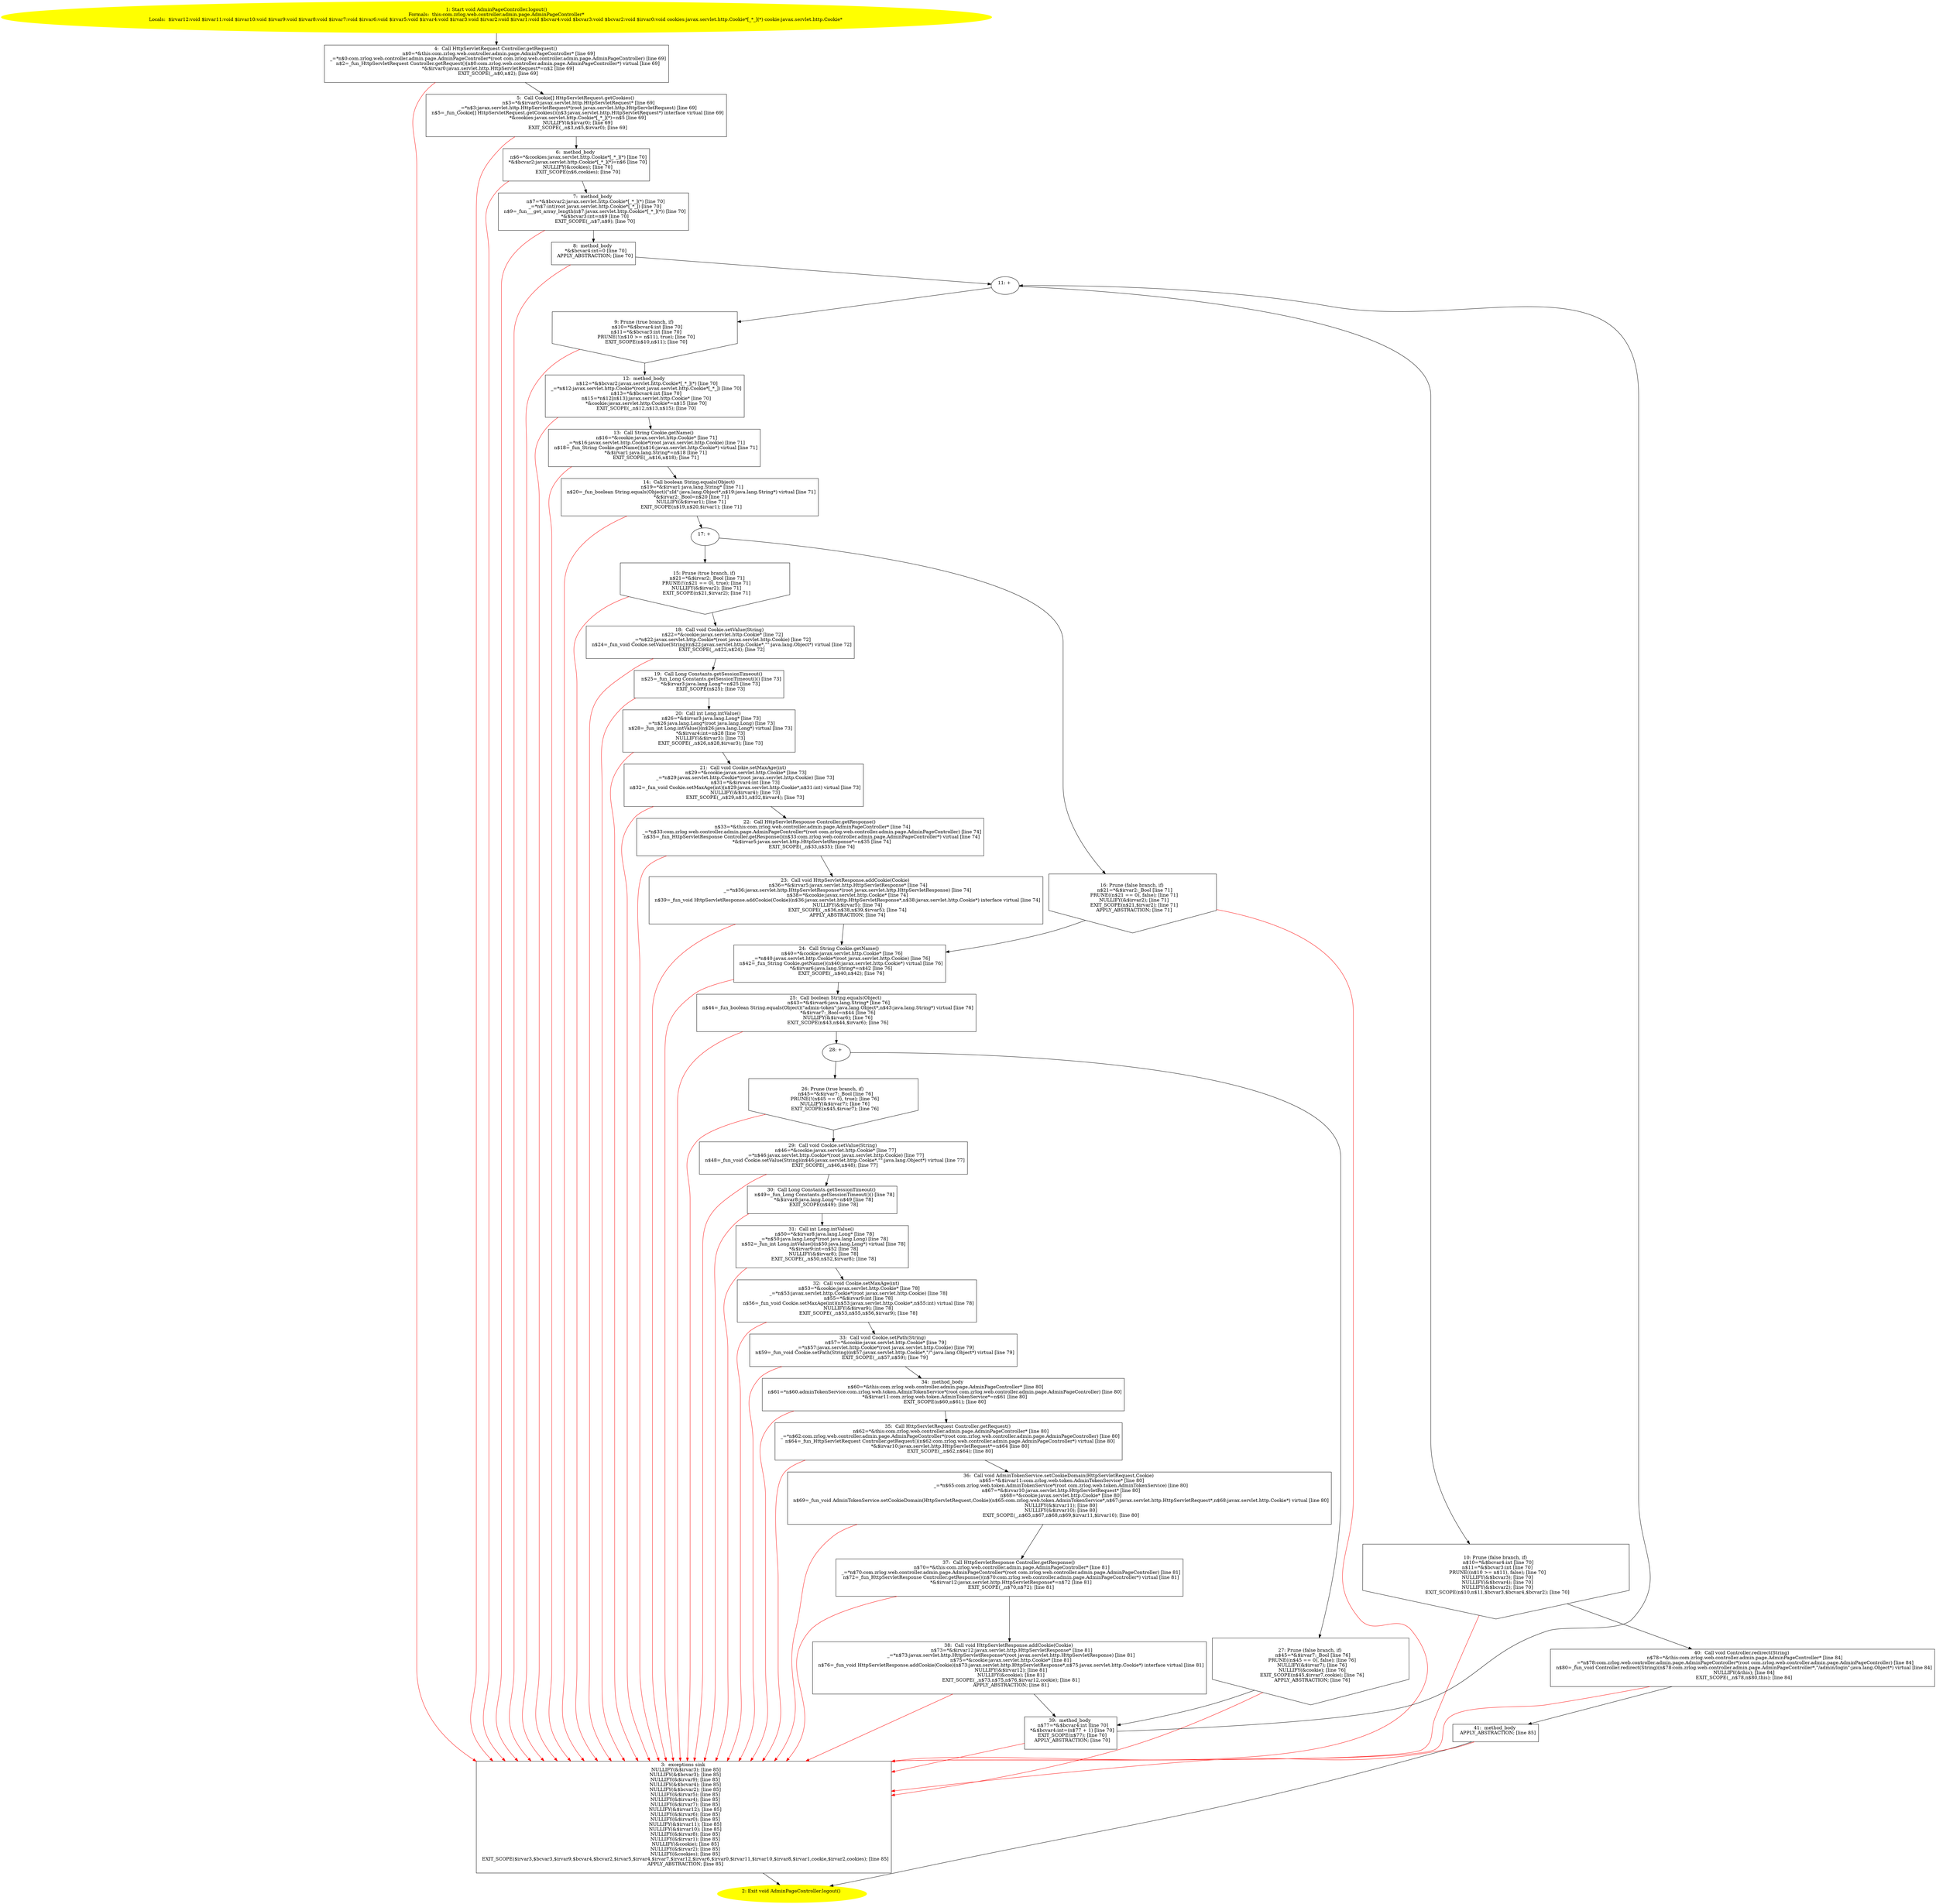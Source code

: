 /* @generated */
digraph cfg {
"com.zrlog.web.controller.admin.page.AdminPageController.logout():void.450001c1cfa737287d396f30a96ca02d_1" [label="1: Start void AdminPageController.logout()\nFormals:  this:com.zrlog.web.controller.admin.page.AdminPageController*\nLocals:  $irvar12:void $irvar11:void $irvar10:void $irvar9:void $irvar8:void $irvar7:void $irvar6:void $irvar5:void $irvar4:void $irvar3:void $irvar2:void $irvar1:void $bcvar4:void $bcvar3:void $bcvar2:void $irvar0:void cookies:javax.servlet.http.Cookie*[_*_](*) cookie:javax.servlet.http.Cookie* \n  " color=yellow style=filled]
	

	 "com.zrlog.web.controller.admin.page.AdminPageController.logout():void.450001c1cfa737287d396f30a96ca02d_1" -> "com.zrlog.web.controller.admin.page.AdminPageController.logout():void.450001c1cfa737287d396f30a96ca02d_4" ;
"com.zrlog.web.controller.admin.page.AdminPageController.logout():void.450001c1cfa737287d396f30a96ca02d_2" [label="2: Exit void AdminPageController.logout() \n  " color=yellow style=filled]
	

"com.zrlog.web.controller.admin.page.AdminPageController.logout():void.450001c1cfa737287d396f30a96ca02d_3" [label="3:  exceptions sink \n   NULLIFY(&$irvar3); [line 85]\n  NULLIFY(&$bcvar3); [line 85]\n  NULLIFY(&$irvar9); [line 85]\n  NULLIFY(&$bcvar4); [line 85]\n  NULLIFY(&$bcvar2); [line 85]\n  NULLIFY(&$irvar5); [line 85]\n  NULLIFY(&$irvar4); [line 85]\n  NULLIFY(&$irvar7); [line 85]\n  NULLIFY(&$irvar12); [line 85]\n  NULLIFY(&$irvar6); [line 85]\n  NULLIFY(&$irvar0); [line 85]\n  NULLIFY(&$irvar11); [line 85]\n  NULLIFY(&$irvar10); [line 85]\n  NULLIFY(&$irvar8); [line 85]\n  NULLIFY(&$irvar1); [line 85]\n  NULLIFY(&cookie); [line 85]\n  NULLIFY(&$irvar2); [line 85]\n  NULLIFY(&cookies); [line 85]\n  EXIT_SCOPE($irvar3,$bcvar3,$irvar9,$bcvar4,$bcvar2,$irvar5,$irvar4,$irvar7,$irvar12,$irvar6,$irvar0,$irvar11,$irvar10,$irvar8,$irvar1,cookie,$irvar2,cookies); [line 85]\n  APPLY_ABSTRACTION; [line 85]\n " shape="box"]
	

	 "com.zrlog.web.controller.admin.page.AdminPageController.logout():void.450001c1cfa737287d396f30a96ca02d_3" -> "com.zrlog.web.controller.admin.page.AdminPageController.logout():void.450001c1cfa737287d396f30a96ca02d_2" ;
"com.zrlog.web.controller.admin.page.AdminPageController.logout():void.450001c1cfa737287d396f30a96ca02d_4" [label="4:  Call HttpServletRequest Controller.getRequest() \n   n$0=*&this:com.zrlog.web.controller.admin.page.AdminPageController* [line 69]\n  _=*n$0:com.zrlog.web.controller.admin.page.AdminPageController*(root com.zrlog.web.controller.admin.page.AdminPageController) [line 69]\n  n$2=_fun_HttpServletRequest Controller.getRequest()(n$0:com.zrlog.web.controller.admin.page.AdminPageController*) virtual [line 69]\n  *&$irvar0:javax.servlet.http.HttpServletRequest*=n$2 [line 69]\n  EXIT_SCOPE(_,n$0,n$2); [line 69]\n " shape="box"]
	

	 "com.zrlog.web.controller.admin.page.AdminPageController.logout():void.450001c1cfa737287d396f30a96ca02d_4" -> "com.zrlog.web.controller.admin.page.AdminPageController.logout():void.450001c1cfa737287d396f30a96ca02d_5" ;
	 "com.zrlog.web.controller.admin.page.AdminPageController.logout():void.450001c1cfa737287d396f30a96ca02d_4" -> "com.zrlog.web.controller.admin.page.AdminPageController.logout():void.450001c1cfa737287d396f30a96ca02d_3" [color="red" ];
"com.zrlog.web.controller.admin.page.AdminPageController.logout():void.450001c1cfa737287d396f30a96ca02d_5" [label="5:  Call Cookie[] HttpServletRequest.getCookies() \n   n$3=*&$irvar0:javax.servlet.http.HttpServletRequest* [line 69]\n  _=*n$3:javax.servlet.http.HttpServletRequest*(root javax.servlet.http.HttpServletRequest) [line 69]\n  n$5=_fun_Cookie[] HttpServletRequest.getCookies()(n$3:javax.servlet.http.HttpServletRequest*) interface virtual [line 69]\n  *&cookies:javax.servlet.http.Cookie*[_*_](*)=n$5 [line 69]\n  NULLIFY(&$irvar0); [line 69]\n  EXIT_SCOPE(_,n$3,n$5,$irvar0); [line 69]\n " shape="box"]
	

	 "com.zrlog.web.controller.admin.page.AdminPageController.logout():void.450001c1cfa737287d396f30a96ca02d_5" -> "com.zrlog.web.controller.admin.page.AdminPageController.logout():void.450001c1cfa737287d396f30a96ca02d_6" ;
	 "com.zrlog.web.controller.admin.page.AdminPageController.logout():void.450001c1cfa737287d396f30a96ca02d_5" -> "com.zrlog.web.controller.admin.page.AdminPageController.logout():void.450001c1cfa737287d396f30a96ca02d_3" [color="red" ];
"com.zrlog.web.controller.admin.page.AdminPageController.logout():void.450001c1cfa737287d396f30a96ca02d_6" [label="6:  method_body \n   n$6=*&cookies:javax.servlet.http.Cookie*[_*_](*) [line 70]\n  *&$bcvar2:javax.servlet.http.Cookie*[_*_](*)=n$6 [line 70]\n  NULLIFY(&cookies); [line 70]\n  EXIT_SCOPE(n$6,cookies); [line 70]\n " shape="box"]
	

	 "com.zrlog.web.controller.admin.page.AdminPageController.logout():void.450001c1cfa737287d396f30a96ca02d_6" -> "com.zrlog.web.controller.admin.page.AdminPageController.logout():void.450001c1cfa737287d396f30a96ca02d_7" ;
	 "com.zrlog.web.controller.admin.page.AdminPageController.logout():void.450001c1cfa737287d396f30a96ca02d_6" -> "com.zrlog.web.controller.admin.page.AdminPageController.logout():void.450001c1cfa737287d396f30a96ca02d_3" [color="red" ];
"com.zrlog.web.controller.admin.page.AdminPageController.logout():void.450001c1cfa737287d396f30a96ca02d_7" [label="7:  method_body \n   n$7=*&$bcvar2:javax.servlet.http.Cookie*[_*_](*) [line 70]\n  _=*n$7:int(root javax.servlet.http.Cookie*[_*_]) [line 70]\n  n$9=_fun___get_array_length(n$7:javax.servlet.http.Cookie*[_*_](*)) [line 70]\n  *&$bcvar3:int=n$9 [line 70]\n  EXIT_SCOPE(_,n$7,n$9); [line 70]\n " shape="box"]
	

	 "com.zrlog.web.controller.admin.page.AdminPageController.logout():void.450001c1cfa737287d396f30a96ca02d_7" -> "com.zrlog.web.controller.admin.page.AdminPageController.logout():void.450001c1cfa737287d396f30a96ca02d_8" ;
	 "com.zrlog.web.controller.admin.page.AdminPageController.logout():void.450001c1cfa737287d396f30a96ca02d_7" -> "com.zrlog.web.controller.admin.page.AdminPageController.logout():void.450001c1cfa737287d396f30a96ca02d_3" [color="red" ];
"com.zrlog.web.controller.admin.page.AdminPageController.logout():void.450001c1cfa737287d396f30a96ca02d_8" [label="8:  method_body \n   *&$bcvar4:int=0 [line 70]\n  APPLY_ABSTRACTION; [line 70]\n " shape="box"]
	

	 "com.zrlog.web.controller.admin.page.AdminPageController.logout():void.450001c1cfa737287d396f30a96ca02d_8" -> "com.zrlog.web.controller.admin.page.AdminPageController.logout():void.450001c1cfa737287d396f30a96ca02d_11" ;
	 "com.zrlog.web.controller.admin.page.AdminPageController.logout():void.450001c1cfa737287d396f30a96ca02d_8" -> "com.zrlog.web.controller.admin.page.AdminPageController.logout():void.450001c1cfa737287d396f30a96ca02d_3" [color="red" ];
"com.zrlog.web.controller.admin.page.AdminPageController.logout():void.450001c1cfa737287d396f30a96ca02d_9" [label="9: Prune (true branch, if) \n   n$10=*&$bcvar4:int [line 70]\n  n$11=*&$bcvar3:int [line 70]\n  PRUNE(!(n$10 >= n$11), true); [line 70]\n  EXIT_SCOPE(n$10,n$11); [line 70]\n " shape="invhouse"]
	

	 "com.zrlog.web.controller.admin.page.AdminPageController.logout():void.450001c1cfa737287d396f30a96ca02d_9" -> "com.zrlog.web.controller.admin.page.AdminPageController.logout():void.450001c1cfa737287d396f30a96ca02d_12" ;
	 "com.zrlog.web.controller.admin.page.AdminPageController.logout():void.450001c1cfa737287d396f30a96ca02d_9" -> "com.zrlog.web.controller.admin.page.AdminPageController.logout():void.450001c1cfa737287d396f30a96ca02d_3" [color="red" ];
"com.zrlog.web.controller.admin.page.AdminPageController.logout():void.450001c1cfa737287d396f30a96ca02d_10" [label="10: Prune (false branch, if) \n   n$10=*&$bcvar4:int [line 70]\n  n$11=*&$bcvar3:int [line 70]\n  PRUNE((n$10 >= n$11), false); [line 70]\n  NULLIFY(&$bcvar3); [line 70]\n  NULLIFY(&$bcvar4); [line 70]\n  NULLIFY(&$bcvar2); [line 70]\n  EXIT_SCOPE(n$10,n$11,$bcvar3,$bcvar4,$bcvar2); [line 70]\n " shape="invhouse"]
	

	 "com.zrlog.web.controller.admin.page.AdminPageController.logout():void.450001c1cfa737287d396f30a96ca02d_10" -> "com.zrlog.web.controller.admin.page.AdminPageController.logout():void.450001c1cfa737287d396f30a96ca02d_40" ;
	 "com.zrlog.web.controller.admin.page.AdminPageController.logout():void.450001c1cfa737287d396f30a96ca02d_10" -> "com.zrlog.web.controller.admin.page.AdminPageController.logout():void.450001c1cfa737287d396f30a96ca02d_3" [color="red" ];
"com.zrlog.web.controller.admin.page.AdminPageController.logout():void.450001c1cfa737287d396f30a96ca02d_11" [label="11: + \n  " ]
	

	 "com.zrlog.web.controller.admin.page.AdminPageController.logout():void.450001c1cfa737287d396f30a96ca02d_11" -> "com.zrlog.web.controller.admin.page.AdminPageController.logout():void.450001c1cfa737287d396f30a96ca02d_9" ;
	 "com.zrlog.web.controller.admin.page.AdminPageController.logout():void.450001c1cfa737287d396f30a96ca02d_11" -> "com.zrlog.web.controller.admin.page.AdminPageController.logout():void.450001c1cfa737287d396f30a96ca02d_10" ;
"com.zrlog.web.controller.admin.page.AdminPageController.logout():void.450001c1cfa737287d396f30a96ca02d_12" [label="12:  method_body \n   n$12=*&$bcvar2:javax.servlet.http.Cookie*[_*_](*) [line 70]\n  _=*n$12:javax.servlet.http.Cookie*(root javax.servlet.http.Cookie*[_*_]) [line 70]\n  n$13=*&$bcvar4:int [line 70]\n  n$15=*n$12[n$13]:javax.servlet.http.Cookie* [line 70]\n  *&cookie:javax.servlet.http.Cookie*=n$15 [line 70]\n  EXIT_SCOPE(_,n$12,n$13,n$15); [line 70]\n " shape="box"]
	

	 "com.zrlog.web.controller.admin.page.AdminPageController.logout():void.450001c1cfa737287d396f30a96ca02d_12" -> "com.zrlog.web.controller.admin.page.AdminPageController.logout():void.450001c1cfa737287d396f30a96ca02d_13" ;
	 "com.zrlog.web.controller.admin.page.AdminPageController.logout():void.450001c1cfa737287d396f30a96ca02d_12" -> "com.zrlog.web.controller.admin.page.AdminPageController.logout():void.450001c1cfa737287d396f30a96ca02d_3" [color="red" ];
"com.zrlog.web.controller.admin.page.AdminPageController.logout():void.450001c1cfa737287d396f30a96ca02d_13" [label="13:  Call String Cookie.getName() \n   n$16=*&cookie:javax.servlet.http.Cookie* [line 71]\n  _=*n$16:javax.servlet.http.Cookie*(root javax.servlet.http.Cookie) [line 71]\n  n$18=_fun_String Cookie.getName()(n$16:javax.servlet.http.Cookie*) virtual [line 71]\n  *&$irvar1:java.lang.String*=n$18 [line 71]\n  EXIT_SCOPE(_,n$16,n$18); [line 71]\n " shape="box"]
	

	 "com.zrlog.web.controller.admin.page.AdminPageController.logout():void.450001c1cfa737287d396f30a96ca02d_13" -> "com.zrlog.web.controller.admin.page.AdminPageController.logout():void.450001c1cfa737287d396f30a96ca02d_14" ;
	 "com.zrlog.web.controller.admin.page.AdminPageController.logout():void.450001c1cfa737287d396f30a96ca02d_13" -> "com.zrlog.web.controller.admin.page.AdminPageController.logout():void.450001c1cfa737287d396f30a96ca02d_3" [color="red" ];
"com.zrlog.web.controller.admin.page.AdminPageController.logout():void.450001c1cfa737287d396f30a96ca02d_14" [label="14:  Call boolean String.equals(Object) \n   n$19=*&$irvar1:java.lang.String* [line 71]\n  n$20=_fun_boolean String.equals(Object)(\"zId\":java.lang.Object*,n$19:java.lang.String*) virtual [line 71]\n  *&$irvar2:_Bool=n$20 [line 71]\n  NULLIFY(&$irvar1); [line 71]\n  EXIT_SCOPE(n$19,n$20,$irvar1); [line 71]\n " shape="box"]
	

	 "com.zrlog.web.controller.admin.page.AdminPageController.logout():void.450001c1cfa737287d396f30a96ca02d_14" -> "com.zrlog.web.controller.admin.page.AdminPageController.logout():void.450001c1cfa737287d396f30a96ca02d_17" ;
	 "com.zrlog.web.controller.admin.page.AdminPageController.logout():void.450001c1cfa737287d396f30a96ca02d_14" -> "com.zrlog.web.controller.admin.page.AdminPageController.logout():void.450001c1cfa737287d396f30a96ca02d_3" [color="red" ];
"com.zrlog.web.controller.admin.page.AdminPageController.logout():void.450001c1cfa737287d396f30a96ca02d_15" [label="15: Prune (true branch, if) \n   n$21=*&$irvar2:_Bool [line 71]\n  PRUNE(!(n$21 == 0), true); [line 71]\n  NULLIFY(&$irvar2); [line 71]\n  EXIT_SCOPE(n$21,$irvar2); [line 71]\n " shape="invhouse"]
	

	 "com.zrlog.web.controller.admin.page.AdminPageController.logout():void.450001c1cfa737287d396f30a96ca02d_15" -> "com.zrlog.web.controller.admin.page.AdminPageController.logout():void.450001c1cfa737287d396f30a96ca02d_18" ;
	 "com.zrlog.web.controller.admin.page.AdminPageController.logout():void.450001c1cfa737287d396f30a96ca02d_15" -> "com.zrlog.web.controller.admin.page.AdminPageController.logout():void.450001c1cfa737287d396f30a96ca02d_3" [color="red" ];
"com.zrlog.web.controller.admin.page.AdminPageController.logout():void.450001c1cfa737287d396f30a96ca02d_16" [label="16: Prune (false branch, if) \n   n$21=*&$irvar2:_Bool [line 71]\n  PRUNE((n$21 == 0), false); [line 71]\n  NULLIFY(&$irvar2); [line 71]\n  EXIT_SCOPE(n$21,$irvar2); [line 71]\n  APPLY_ABSTRACTION; [line 71]\n " shape="invhouse"]
	

	 "com.zrlog.web.controller.admin.page.AdminPageController.logout():void.450001c1cfa737287d396f30a96ca02d_16" -> "com.zrlog.web.controller.admin.page.AdminPageController.logout():void.450001c1cfa737287d396f30a96ca02d_24" ;
	 "com.zrlog.web.controller.admin.page.AdminPageController.logout():void.450001c1cfa737287d396f30a96ca02d_16" -> "com.zrlog.web.controller.admin.page.AdminPageController.logout():void.450001c1cfa737287d396f30a96ca02d_3" [color="red" ];
"com.zrlog.web.controller.admin.page.AdminPageController.logout():void.450001c1cfa737287d396f30a96ca02d_17" [label="17: + \n  " ]
	

	 "com.zrlog.web.controller.admin.page.AdminPageController.logout():void.450001c1cfa737287d396f30a96ca02d_17" -> "com.zrlog.web.controller.admin.page.AdminPageController.logout():void.450001c1cfa737287d396f30a96ca02d_15" ;
	 "com.zrlog.web.controller.admin.page.AdminPageController.logout():void.450001c1cfa737287d396f30a96ca02d_17" -> "com.zrlog.web.controller.admin.page.AdminPageController.logout():void.450001c1cfa737287d396f30a96ca02d_16" ;
"com.zrlog.web.controller.admin.page.AdminPageController.logout():void.450001c1cfa737287d396f30a96ca02d_18" [label="18:  Call void Cookie.setValue(String) \n   n$22=*&cookie:javax.servlet.http.Cookie* [line 72]\n  _=*n$22:javax.servlet.http.Cookie*(root javax.servlet.http.Cookie) [line 72]\n  n$24=_fun_void Cookie.setValue(String)(n$22:javax.servlet.http.Cookie*,\"\":java.lang.Object*) virtual [line 72]\n  EXIT_SCOPE(_,n$22,n$24); [line 72]\n " shape="box"]
	

	 "com.zrlog.web.controller.admin.page.AdminPageController.logout():void.450001c1cfa737287d396f30a96ca02d_18" -> "com.zrlog.web.controller.admin.page.AdminPageController.logout():void.450001c1cfa737287d396f30a96ca02d_19" ;
	 "com.zrlog.web.controller.admin.page.AdminPageController.logout():void.450001c1cfa737287d396f30a96ca02d_18" -> "com.zrlog.web.controller.admin.page.AdminPageController.logout():void.450001c1cfa737287d396f30a96ca02d_3" [color="red" ];
"com.zrlog.web.controller.admin.page.AdminPageController.logout():void.450001c1cfa737287d396f30a96ca02d_19" [label="19:  Call Long Constants.getSessionTimeout() \n   n$25=_fun_Long Constants.getSessionTimeout()() [line 73]\n  *&$irvar3:java.lang.Long*=n$25 [line 73]\n  EXIT_SCOPE(n$25); [line 73]\n " shape="box"]
	

	 "com.zrlog.web.controller.admin.page.AdminPageController.logout():void.450001c1cfa737287d396f30a96ca02d_19" -> "com.zrlog.web.controller.admin.page.AdminPageController.logout():void.450001c1cfa737287d396f30a96ca02d_20" ;
	 "com.zrlog.web.controller.admin.page.AdminPageController.logout():void.450001c1cfa737287d396f30a96ca02d_19" -> "com.zrlog.web.controller.admin.page.AdminPageController.logout():void.450001c1cfa737287d396f30a96ca02d_3" [color="red" ];
"com.zrlog.web.controller.admin.page.AdminPageController.logout():void.450001c1cfa737287d396f30a96ca02d_20" [label="20:  Call int Long.intValue() \n   n$26=*&$irvar3:java.lang.Long* [line 73]\n  _=*n$26:java.lang.Long*(root java.lang.Long) [line 73]\n  n$28=_fun_int Long.intValue()(n$26:java.lang.Long*) virtual [line 73]\n  *&$irvar4:int=n$28 [line 73]\n  NULLIFY(&$irvar3); [line 73]\n  EXIT_SCOPE(_,n$26,n$28,$irvar3); [line 73]\n " shape="box"]
	

	 "com.zrlog.web.controller.admin.page.AdminPageController.logout():void.450001c1cfa737287d396f30a96ca02d_20" -> "com.zrlog.web.controller.admin.page.AdminPageController.logout():void.450001c1cfa737287d396f30a96ca02d_21" ;
	 "com.zrlog.web.controller.admin.page.AdminPageController.logout():void.450001c1cfa737287d396f30a96ca02d_20" -> "com.zrlog.web.controller.admin.page.AdminPageController.logout():void.450001c1cfa737287d396f30a96ca02d_3" [color="red" ];
"com.zrlog.web.controller.admin.page.AdminPageController.logout():void.450001c1cfa737287d396f30a96ca02d_21" [label="21:  Call void Cookie.setMaxAge(int) \n   n$29=*&cookie:javax.servlet.http.Cookie* [line 73]\n  _=*n$29:javax.servlet.http.Cookie*(root javax.servlet.http.Cookie) [line 73]\n  n$31=*&$irvar4:int [line 73]\n  n$32=_fun_void Cookie.setMaxAge(int)(n$29:javax.servlet.http.Cookie*,n$31:int) virtual [line 73]\n  NULLIFY(&$irvar4); [line 73]\n  EXIT_SCOPE(_,n$29,n$31,n$32,$irvar4); [line 73]\n " shape="box"]
	

	 "com.zrlog.web.controller.admin.page.AdminPageController.logout():void.450001c1cfa737287d396f30a96ca02d_21" -> "com.zrlog.web.controller.admin.page.AdminPageController.logout():void.450001c1cfa737287d396f30a96ca02d_22" ;
	 "com.zrlog.web.controller.admin.page.AdminPageController.logout():void.450001c1cfa737287d396f30a96ca02d_21" -> "com.zrlog.web.controller.admin.page.AdminPageController.logout():void.450001c1cfa737287d396f30a96ca02d_3" [color="red" ];
"com.zrlog.web.controller.admin.page.AdminPageController.logout():void.450001c1cfa737287d396f30a96ca02d_22" [label="22:  Call HttpServletResponse Controller.getResponse() \n   n$33=*&this:com.zrlog.web.controller.admin.page.AdminPageController* [line 74]\n  _=*n$33:com.zrlog.web.controller.admin.page.AdminPageController*(root com.zrlog.web.controller.admin.page.AdminPageController) [line 74]\n  n$35=_fun_HttpServletResponse Controller.getResponse()(n$33:com.zrlog.web.controller.admin.page.AdminPageController*) virtual [line 74]\n  *&$irvar5:javax.servlet.http.HttpServletResponse*=n$35 [line 74]\n  EXIT_SCOPE(_,n$33,n$35); [line 74]\n " shape="box"]
	

	 "com.zrlog.web.controller.admin.page.AdminPageController.logout():void.450001c1cfa737287d396f30a96ca02d_22" -> "com.zrlog.web.controller.admin.page.AdminPageController.logout():void.450001c1cfa737287d396f30a96ca02d_23" ;
	 "com.zrlog.web.controller.admin.page.AdminPageController.logout():void.450001c1cfa737287d396f30a96ca02d_22" -> "com.zrlog.web.controller.admin.page.AdminPageController.logout():void.450001c1cfa737287d396f30a96ca02d_3" [color="red" ];
"com.zrlog.web.controller.admin.page.AdminPageController.logout():void.450001c1cfa737287d396f30a96ca02d_23" [label="23:  Call void HttpServletResponse.addCookie(Cookie) \n   n$36=*&$irvar5:javax.servlet.http.HttpServletResponse* [line 74]\n  _=*n$36:javax.servlet.http.HttpServletResponse*(root javax.servlet.http.HttpServletResponse) [line 74]\n  n$38=*&cookie:javax.servlet.http.Cookie* [line 74]\n  n$39=_fun_void HttpServletResponse.addCookie(Cookie)(n$36:javax.servlet.http.HttpServletResponse*,n$38:javax.servlet.http.Cookie*) interface virtual [line 74]\n  NULLIFY(&$irvar5); [line 74]\n  EXIT_SCOPE(_,n$36,n$38,n$39,$irvar5); [line 74]\n  APPLY_ABSTRACTION; [line 74]\n " shape="box"]
	

	 "com.zrlog.web.controller.admin.page.AdminPageController.logout():void.450001c1cfa737287d396f30a96ca02d_23" -> "com.zrlog.web.controller.admin.page.AdminPageController.logout():void.450001c1cfa737287d396f30a96ca02d_24" ;
	 "com.zrlog.web.controller.admin.page.AdminPageController.logout():void.450001c1cfa737287d396f30a96ca02d_23" -> "com.zrlog.web.controller.admin.page.AdminPageController.logout():void.450001c1cfa737287d396f30a96ca02d_3" [color="red" ];
"com.zrlog.web.controller.admin.page.AdminPageController.logout():void.450001c1cfa737287d396f30a96ca02d_24" [label="24:  Call String Cookie.getName() \n   n$40=*&cookie:javax.servlet.http.Cookie* [line 76]\n  _=*n$40:javax.servlet.http.Cookie*(root javax.servlet.http.Cookie) [line 76]\n  n$42=_fun_String Cookie.getName()(n$40:javax.servlet.http.Cookie*) virtual [line 76]\n  *&$irvar6:java.lang.String*=n$42 [line 76]\n  EXIT_SCOPE(_,n$40,n$42); [line 76]\n " shape="box"]
	

	 "com.zrlog.web.controller.admin.page.AdminPageController.logout():void.450001c1cfa737287d396f30a96ca02d_24" -> "com.zrlog.web.controller.admin.page.AdminPageController.logout():void.450001c1cfa737287d396f30a96ca02d_25" ;
	 "com.zrlog.web.controller.admin.page.AdminPageController.logout():void.450001c1cfa737287d396f30a96ca02d_24" -> "com.zrlog.web.controller.admin.page.AdminPageController.logout():void.450001c1cfa737287d396f30a96ca02d_3" [color="red" ];
"com.zrlog.web.controller.admin.page.AdminPageController.logout():void.450001c1cfa737287d396f30a96ca02d_25" [label="25:  Call boolean String.equals(Object) \n   n$43=*&$irvar6:java.lang.String* [line 76]\n  n$44=_fun_boolean String.equals(Object)(\"admin-token\":java.lang.Object*,n$43:java.lang.String*) virtual [line 76]\n  *&$irvar7:_Bool=n$44 [line 76]\n  NULLIFY(&$irvar6); [line 76]\n  EXIT_SCOPE(n$43,n$44,$irvar6); [line 76]\n " shape="box"]
	

	 "com.zrlog.web.controller.admin.page.AdminPageController.logout():void.450001c1cfa737287d396f30a96ca02d_25" -> "com.zrlog.web.controller.admin.page.AdminPageController.logout():void.450001c1cfa737287d396f30a96ca02d_28" ;
	 "com.zrlog.web.controller.admin.page.AdminPageController.logout():void.450001c1cfa737287d396f30a96ca02d_25" -> "com.zrlog.web.controller.admin.page.AdminPageController.logout():void.450001c1cfa737287d396f30a96ca02d_3" [color="red" ];
"com.zrlog.web.controller.admin.page.AdminPageController.logout():void.450001c1cfa737287d396f30a96ca02d_26" [label="26: Prune (true branch, if) \n   n$45=*&$irvar7:_Bool [line 76]\n  PRUNE(!(n$45 == 0), true); [line 76]\n  NULLIFY(&$irvar7); [line 76]\n  EXIT_SCOPE(n$45,$irvar7); [line 76]\n " shape="invhouse"]
	

	 "com.zrlog.web.controller.admin.page.AdminPageController.logout():void.450001c1cfa737287d396f30a96ca02d_26" -> "com.zrlog.web.controller.admin.page.AdminPageController.logout():void.450001c1cfa737287d396f30a96ca02d_29" ;
	 "com.zrlog.web.controller.admin.page.AdminPageController.logout():void.450001c1cfa737287d396f30a96ca02d_26" -> "com.zrlog.web.controller.admin.page.AdminPageController.logout():void.450001c1cfa737287d396f30a96ca02d_3" [color="red" ];
"com.zrlog.web.controller.admin.page.AdminPageController.logout():void.450001c1cfa737287d396f30a96ca02d_27" [label="27: Prune (false branch, if) \n   n$45=*&$irvar7:_Bool [line 76]\n  PRUNE((n$45 == 0), false); [line 76]\n  NULLIFY(&$irvar7); [line 76]\n  NULLIFY(&cookie); [line 76]\n  EXIT_SCOPE(n$45,$irvar7,cookie); [line 76]\n  APPLY_ABSTRACTION; [line 76]\n " shape="invhouse"]
	

	 "com.zrlog.web.controller.admin.page.AdminPageController.logout():void.450001c1cfa737287d396f30a96ca02d_27" -> "com.zrlog.web.controller.admin.page.AdminPageController.logout():void.450001c1cfa737287d396f30a96ca02d_39" ;
	 "com.zrlog.web.controller.admin.page.AdminPageController.logout():void.450001c1cfa737287d396f30a96ca02d_27" -> "com.zrlog.web.controller.admin.page.AdminPageController.logout():void.450001c1cfa737287d396f30a96ca02d_3" [color="red" ];
"com.zrlog.web.controller.admin.page.AdminPageController.logout():void.450001c1cfa737287d396f30a96ca02d_28" [label="28: + \n  " ]
	

	 "com.zrlog.web.controller.admin.page.AdminPageController.logout():void.450001c1cfa737287d396f30a96ca02d_28" -> "com.zrlog.web.controller.admin.page.AdminPageController.logout():void.450001c1cfa737287d396f30a96ca02d_26" ;
	 "com.zrlog.web.controller.admin.page.AdminPageController.logout():void.450001c1cfa737287d396f30a96ca02d_28" -> "com.zrlog.web.controller.admin.page.AdminPageController.logout():void.450001c1cfa737287d396f30a96ca02d_27" ;
"com.zrlog.web.controller.admin.page.AdminPageController.logout():void.450001c1cfa737287d396f30a96ca02d_29" [label="29:  Call void Cookie.setValue(String) \n   n$46=*&cookie:javax.servlet.http.Cookie* [line 77]\n  _=*n$46:javax.servlet.http.Cookie*(root javax.servlet.http.Cookie) [line 77]\n  n$48=_fun_void Cookie.setValue(String)(n$46:javax.servlet.http.Cookie*,\"\":java.lang.Object*) virtual [line 77]\n  EXIT_SCOPE(_,n$46,n$48); [line 77]\n " shape="box"]
	

	 "com.zrlog.web.controller.admin.page.AdminPageController.logout():void.450001c1cfa737287d396f30a96ca02d_29" -> "com.zrlog.web.controller.admin.page.AdminPageController.logout():void.450001c1cfa737287d396f30a96ca02d_30" ;
	 "com.zrlog.web.controller.admin.page.AdminPageController.logout():void.450001c1cfa737287d396f30a96ca02d_29" -> "com.zrlog.web.controller.admin.page.AdminPageController.logout():void.450001c1cfa737287d396f30a96ca02d_3" [color="red" ];
"com.zrlog.web.controller.admin.page.AdminPageController.logout():void.450001c1cfa737287d396f30a96ca02d_30" [label="30:  Call Long Constants.getSessionTimeout() \n   n$49=_fun_Long Constants.getSessionTimeout()() [line 78]\n  *&$irvar8:java.lang.Long*=n$49 [line 78]\n  EXIT_SCOPE(n$49); [line 78]\n " shape="box"]
	

	 "com.zrlog.web.controller.admin.page.AdminPageController.logout():void.450001c1cfa737287d396f30a96ca02d_30" -> "com.zrlog.web.controller.admin.page.AdminPageController.logout():void.450001c1cfa737287d396f30a96ca02d_31" ;
	 "com.zrlog.web.controller.admin.page.AdminPageController.logout():void.450001c1cfa737287d396f30a96ca02d_30" -> "com.zrlog.web.controller.admin.page.AdminPageController.logout():void.450001c1cfa737287d396f30a96ca02d_3" [color="red" ];
"com.zrlog.web.controller.admin.page.AdminPageController.logout():void.450001c1cfa737287d396f30a96ca02d_31" [label="31:  Call int Long.intValue() \n   n$50=*&$irvar8:java.lang.Long* [line 78]\n  _=*n$50:java.lang.Long*(root java.lang.Long) [line 78]\n  n$52=_fun_int Long.intValue()(n$50:java.lang.Long*) virtual [line 78]\n  *&$irvar9:int=n$52 [line 78]\n  NULLIFY(&$irvar8); [line 78]\n  EXIT_SCOPE(_,n$50,n$52,$irvar8); [line 78]\n " shape="box"]
	

	 "com.zrlog.web.controller.admin.page.AdminPageController.logout():void.450001c1cfa737287d396f30a96ca02d_31" -> "com.zrlog.web.controller.admin.page.AdminPageController.logout():void.450001c1cfa737287d396f30a96ca02d_32" ;
	 "com.zrlog.web.controller.admin.page.AdminPageController.logout():void.450001c1cfa737287d396f30a96ca02d_31" -> "com.zrlog.web.controller.admin.page.AdminPageController.logout():void.450001c1cfa737287d396f30a96ca02d_3" [color="red" ];
"com.zrlog.web.controller.admin.page.AdminPageController.logout():void.450001c1cfa737287d396f30a96ca02d_32" [label="32:  Call void Cookie.setMaxAge(int) \n   n$53=*&cookie:javax.servlet.http.Cookie* [line 78]\n  _=*n$53:javax.servlet.http.Cookie*(root javax.servlet.http.Cookie) [line 78]\n  n$55=*&$irvar9:int [line 78]\n  n$56=_fun_void Cookie.setMaxAge(int)(n$53:javax.servlet.http.Cookie*,n$55:int) virtual [line 78]\n  NULLIFY(&$irvar9); [line 78]\n  EXIT_SCOPE(_,n$53,n$55,n$56,$irvar9); [line 78]\n " shape="box"]
	

	 "com.zrlog.web.controller.admin.page.AdminPageController.logout():void.450001c1cfa737287d396f30a96ca02d_32" -> "com.zrlog.web.controller.admin.page.AdminPageController.logout():void.450001c1cfa737287d396f30a96ca02d_33" ;
	 "com.zrlog.web.controller.admin.page.AdminPageController.logout():void.450001c1cfa737287d396f30a96ca02d_32" -> "com.zrlog.web.controller.admin.page.AdminPageController.logout():void.450001c1cfa737287d396f30a96ca02d_3" [color="red" ];
"com.zrlog.web.controller.admin.page.AdminPageController.logout():void.450001c1cfa737287d396f30a96ca02d_33" [label="33:  Call void Cookie.setPath(String) \n   n$57=*&cookie:javax.servlet.http.Cookie* [line 79]\n  _=*n$57:javax.servlet.http.Cookie*(root javax.servlet.http.Cookie) [line 79]\n  n$59=_fun_void Cookie.setPath(String)(n$57:javax.servlet.http.Cookie*,\"/\":java.lang.Object*) virtual [line 79]\n  EXIT_SCOPE(_,n$57,n$59); [line 79]\n " shape="box"]
	

	 "com.zrlog.web.controller.admin.page.AdminPageController.logout():void.450001c1cfa737287d396f30a96ca02d_33" -> "com.zrlog.web.controller.admin.page.AdminPageController.logout():void.450001c1cfa737287d396f30a96ca02d_34" ;
	 "com.zrlog.web.controller.admin.page.AdminPageController.logout():void.450001c1cfa737287d396f30a96ca02d_33" -> "com.zrlog.web.controller.admin.page.AdminPageController.logout():void.450001c1cfa737287d396f30a96ca02d_3" [color="red" ];
"com.zrlog.web.controller.admin.page.AdminPageController.logout():void.450001c1cfa737287d396f30a96ca02d_34" [label="34:  method_body \n   n$60=*&this:com.zrlog.web.controller.admin.page.AdminPageController* [line 80]\n  n$61=*n$60.adminTokenService:com.zrlog.web.token.AdminTokenService*(root com.zrlog.web.controller.admin.page.AdminPageController) [line 80]\n  *&$irvar11:com.zrlog.web.token.AdminTokenService*=n$61 [line 80]\n  EXIT_SCOPE(n$60,n$61); [line 80]\n " shape="box"]
	

	 "com.zrlog.web.controller.admin.page.AdminPageController.logout():void.450001c1cfa737287d396f30a96ca02d_34" -> "com.zrlog.web.controller.admin.page.AdminPageController.logout():void.450001c1cfa737287d396f30a96ca02d_35" ;
	 "com.zrlog.web.controller.admin.page.AdminPageController.logout():void.450001c1cfa737287d396f30a96ca02d_34" -> "com.zrlog.web.controller.admin.page.AdminPageController.logout():void.450001c1cfa737287d396f30a96ca02d_3" [color="red" ];
"com.zrlog.web.controller.admin.page.AdminPageController.logout():void.450001c1cfa737287d396f30a96ca02d_35" [label="35:  Call HttpServletRequest Controller.getRequest() \n   n$62=*&this:com.zrlog.web.controller.admin.page.AdminPageController* [line 80]\n  _=*n$62:com.zrlog.web.controller.admin.page.AdminPageController*(root com.zrlog.web.controller.admin.page.AdminPageController) [line 80]\n  n$64=_fun_HttpServletRequest Controller.getRequest()(n$62:com.zrlog.web.controller.admin.page.AdminPageController*) virtual [line 80]\n  *&$irvar10:javax.servlet.http.HttpServletRequest*=n$64 [line 80]\n  EXIT_SCOPE(_,n$62,n$64); [line 80]\n " shape="box"]
	

	 "com.zrlog.web.controller.admin.page.AdminPageController.logout():void.450001c1cfa737287d396f30a96ca02d_35" -> "com.zrlog.web.controller.admin.page.AdminPageController.logout():void.450001c1cfa737287d396f30a96ca02d_36" ;
	 "com.zrlog.web.controller.admin.page.AdminPageController.logout():void.450001c1cfa737287d396f30a96ca02d_35" -> "com.zrlog.web.controller.admin.page.AdminPageController.logout():void.450001c1cfa737287d396f30a96ca02d_3" [color="red" ];
"com.zrlog.web.controller.admin.page.AdminPageController.logout():void.450001c1cfa737287d396f30a96ca02d_36" [label="36:  Call void AdminTokenService.setCookieDomain(HttpServletRequest,Cookie) \n   n$65=*&$irvar11:com.zrlog.web.token.AdminTokenService* [line 80]\n  _=*n$65:com.zrlog.web.token.AdminTokenService*(root com.zrlog.web.token.AdminTokenService) [line 80]\n  n$67=*&$irvar10:javax.servlet.http.HttpServletRequest* [line 80]\n  n$68=*&cookie:javax.servlet.http.Cookie* [line 80]\n  n$69=_fun_void AdminTokenService.setCookieDomain(HttpServletRequest,Cookie)(n$65:com.zrlog.web.token.AdminTokenService*,n$67:javax.servlet.http.HttpServletRequest*,n$68:javax.servlet.http.Cookie*) virtual [line 80]\n  NULLIFY(&$irvar11); [line 80]\n  NULLIFY(&$irvar10); [line 80]\n  EXIT_SCOPE(_,n$65,n$67,n$68,n$69,$irvar11,$irvar10); [line 80]\n " shape="box"]
	

	 "com.zrlog.web.controller.admin.page.AdminPageController.logout():void.450001c1cfa737287d396f30a96ca02d_36" -> "com.zrlog.web.controller.admin.page.AdminPageController.logout():void.450001c1cfa737287d396f30a96ca02d_37" ;
	 "com.zrlog.web.controller.admin.page.AdminPageController.logout():void.450001c1cfa737287d396f30a96ca02d_36" -> "com.zrlog.web.controller.admin.page.AdminPageController.logout():void.450001c1cfa737287d396f30a96ca02d_3" [color="red" ];
"com.zrlog.web.controller.admin.page.AdminPageController.logout():void.450001c1cfa737287d396f30a96ca02d_37" [label="37:  Call HttpServletResponse Controller.getResponse() \n   n$70=*&this:com.zrlog.web.controller.admin.page.AdminPageController* [line 81]\n  _=*n$70:com.zrlog.web.controller.admin.page.AdminPageController*(root com.zrlog.web.controller.admin.page.AdminPageController) [line 81]\n  n$72=_fun_HttpServletResponse Controller.getResponse()(n$70:com.zrlog.web.controller.admin.page.AdminPageController*) virtual [line 81]\n  *&$irvar12:javax.servlet.http.HttpServletResponse*=n$72 [line 81]\n  EXIT_SCOPE(_,n$70,n$72); [line 81]\n " shape="box"]
	

	 "com.zrlog.web.controller.admin.page.AdminPageController.logout():void.450001c1cfa737287d396f30a96ca02d_37" -> "com.zrlog.web.controller.admin.page.AdminPageController.logout():void.450001c1cfa737287d396f30a96ca02d_38" ;
	 "com.zrlog.web.controller.admin.page.AdminPageController.logout():void.450001c1cfa737287d396f30a96ca02d_37" -> "com.zrlog.web.controller.admin.page.AdminPageController.logout():void.450001c1cfa737287d396f30a96ca02d_3" [color="red" ];
"com.zrlog.web.controller.admin.page.AdminPageController.logout():void.450001c1cfa737287d396f30a96ca02d_38" [label="38:  Call void HttpServletResponse.addCookie(Cookie) \n   n$73=*&$irvar12:javax.servlet.http.HttpServletResponse* [line 81]\n  _=*n$73:javax.servlet.http.HttpServletResponse*(root javax.servlet.http.HttpServletResponse) [line 81]\n  n$75=*&cookie:javax.servlet.http.Cookie* [line 81]\n  n$76=_fun_void HttpServletResponse.addCookie(Cookie)(n$73:javax.servlet.http.HttpServletResponse*,n$75:javax.servlet.http.Cookie*) interface virtual [line 81]\n  NULLIFY(&$irvar12); [line 81]\n  NULLIFY(&cookie); [line 81]\n  EXIT_SCOPE(_,n$73,n$75,n$76,$irvar12,cookie); [line 81]\n  APPLY_ABSTRACTION; [line 81]\n " shape="box"]
	

	 "com.zrlog.web.controller.admin.page.AdminPageController.logout():void.450001c1cfa737287d396f30a96ca02d_38" -> "com.zrlog.web.controller.admin.page.AdminPageController.logout():void.450001c1cfa737287d396f30a96ca02d_39" ;
	 "com.zrlog.web.controller.admin.page.AdminPageController.logout():void.450001c1cfa737287d396f30a96ca02d_38" -> "com.zrlog.web.controller.admin.page.AdminPageController.logout():void.450001c1cfa737287d396f30a96ca02d_3" [color="red" ];
"com.zrlog.web.controller.admin.page.AdminPageController.logout():void.450001c1cfa737287d396f30a96ca02d_39" [label="39:  method_body \n   n$77=*&$bcvar4:int [line 70]\n  *&$bcvar4:int=(n$77 + 1) [line 70]\n  EXIT_SCOPE(n$77); [line 70]\n  APPLY_ABSTRACTION; [line 70]\n " shape="box"]
	

	 "com.zrlog.web.controller.admin.page.AdminPageController.logout():void.450001c1cfa737287d396f30a96ca02d_39" -> "com.zrlog.web.controller.admin.page.AdminPageController.logout():void.450001c1cfa737287d396f30a96ca02d_11" ;
	 "com.zrlog.web.controller.admin.page.AdminPageController.logout():void.450001c1cfa737287d396f30a96ca02d_39" -> "com.zrlog.web.controller.admin.page.AdminPageController.logout():void.450001c1cfa737287d396f30a96ca02d_3" [color="red" ];
"com.zrlog.web.controller.admin.page.AdminPageController.logout():void.450001c1cfa737287d396f30a96ca02d_40" [label="40:  Call void Controller.redirect(String) \n   n$78=*&this:com.zrlog.web.controller.admin.page.AdminPageController* [line 84]\n  _=*n$78:com.zrlog.web.controller.admin.page.AdminPageController*(root com.zrlog.web.controller.admin.page.AdminPageController) [line 84]\n  n$80=_fun_void Controller.redirect(String)(n$78:com.zrlog.web.controller.admin.page.AdminPageController*,\"/admin/login\":java.lang.Object*) virtual [line 84]\n  NULLIFY(&this); [line 84]\n  EXIT_SCOPE(_,n$78,n$80,this); [line 84]\n " shape="box"]
	

	 "com.zrlog.web.controller.admin.page.AdminPageController.logout():void.450001c1cfa737287d396f30a96ca02d_40" -> "com.zrlog.web.controller.admin.page.AdminPageController.logout():void.450001c1cfa737287d396f30a96ca02d_41" ;
	 "com.zrlog.web.controller.admin.page.AdminPageController.logout():void.450001c1cfa737287d396f30a96ca02d_40" -> "com.zrlog.web.controller.admin.page.AdminPageController.logout():void.450001c1cfa737287d396f30a96ca02d_3" [color="red" ];
"com.zrlog.web.controller.admin.page.AdminPageController.logout():void.450001c1cfa737287d396f30a96ca02d_41" [label="41:  method_body \n   APPLY_ABSTRACTION; [line 85]\n " shape="box"]
	

	 "com.zrlog.web.controller.admin.page.AdminPageController.logout():void.450001c1cfa737287d396f30a96ca02d_41" -> "com.zrlog.web.controller.admin.page.AdminPageController.logout():void.450001c1cfa737287d396f30a96ca02d_2" ;
	 "com.zrlog.web.controller.admin.page.AdminPageController.logout():void.450001c1cfa737287d396f30a96ca02d_41" -> "com.zrlog.web.controller.admin.page.AdminPageController.logout():void.450001c1cfa737287d396f30a96ca02d_3" [color="red" ];
}

